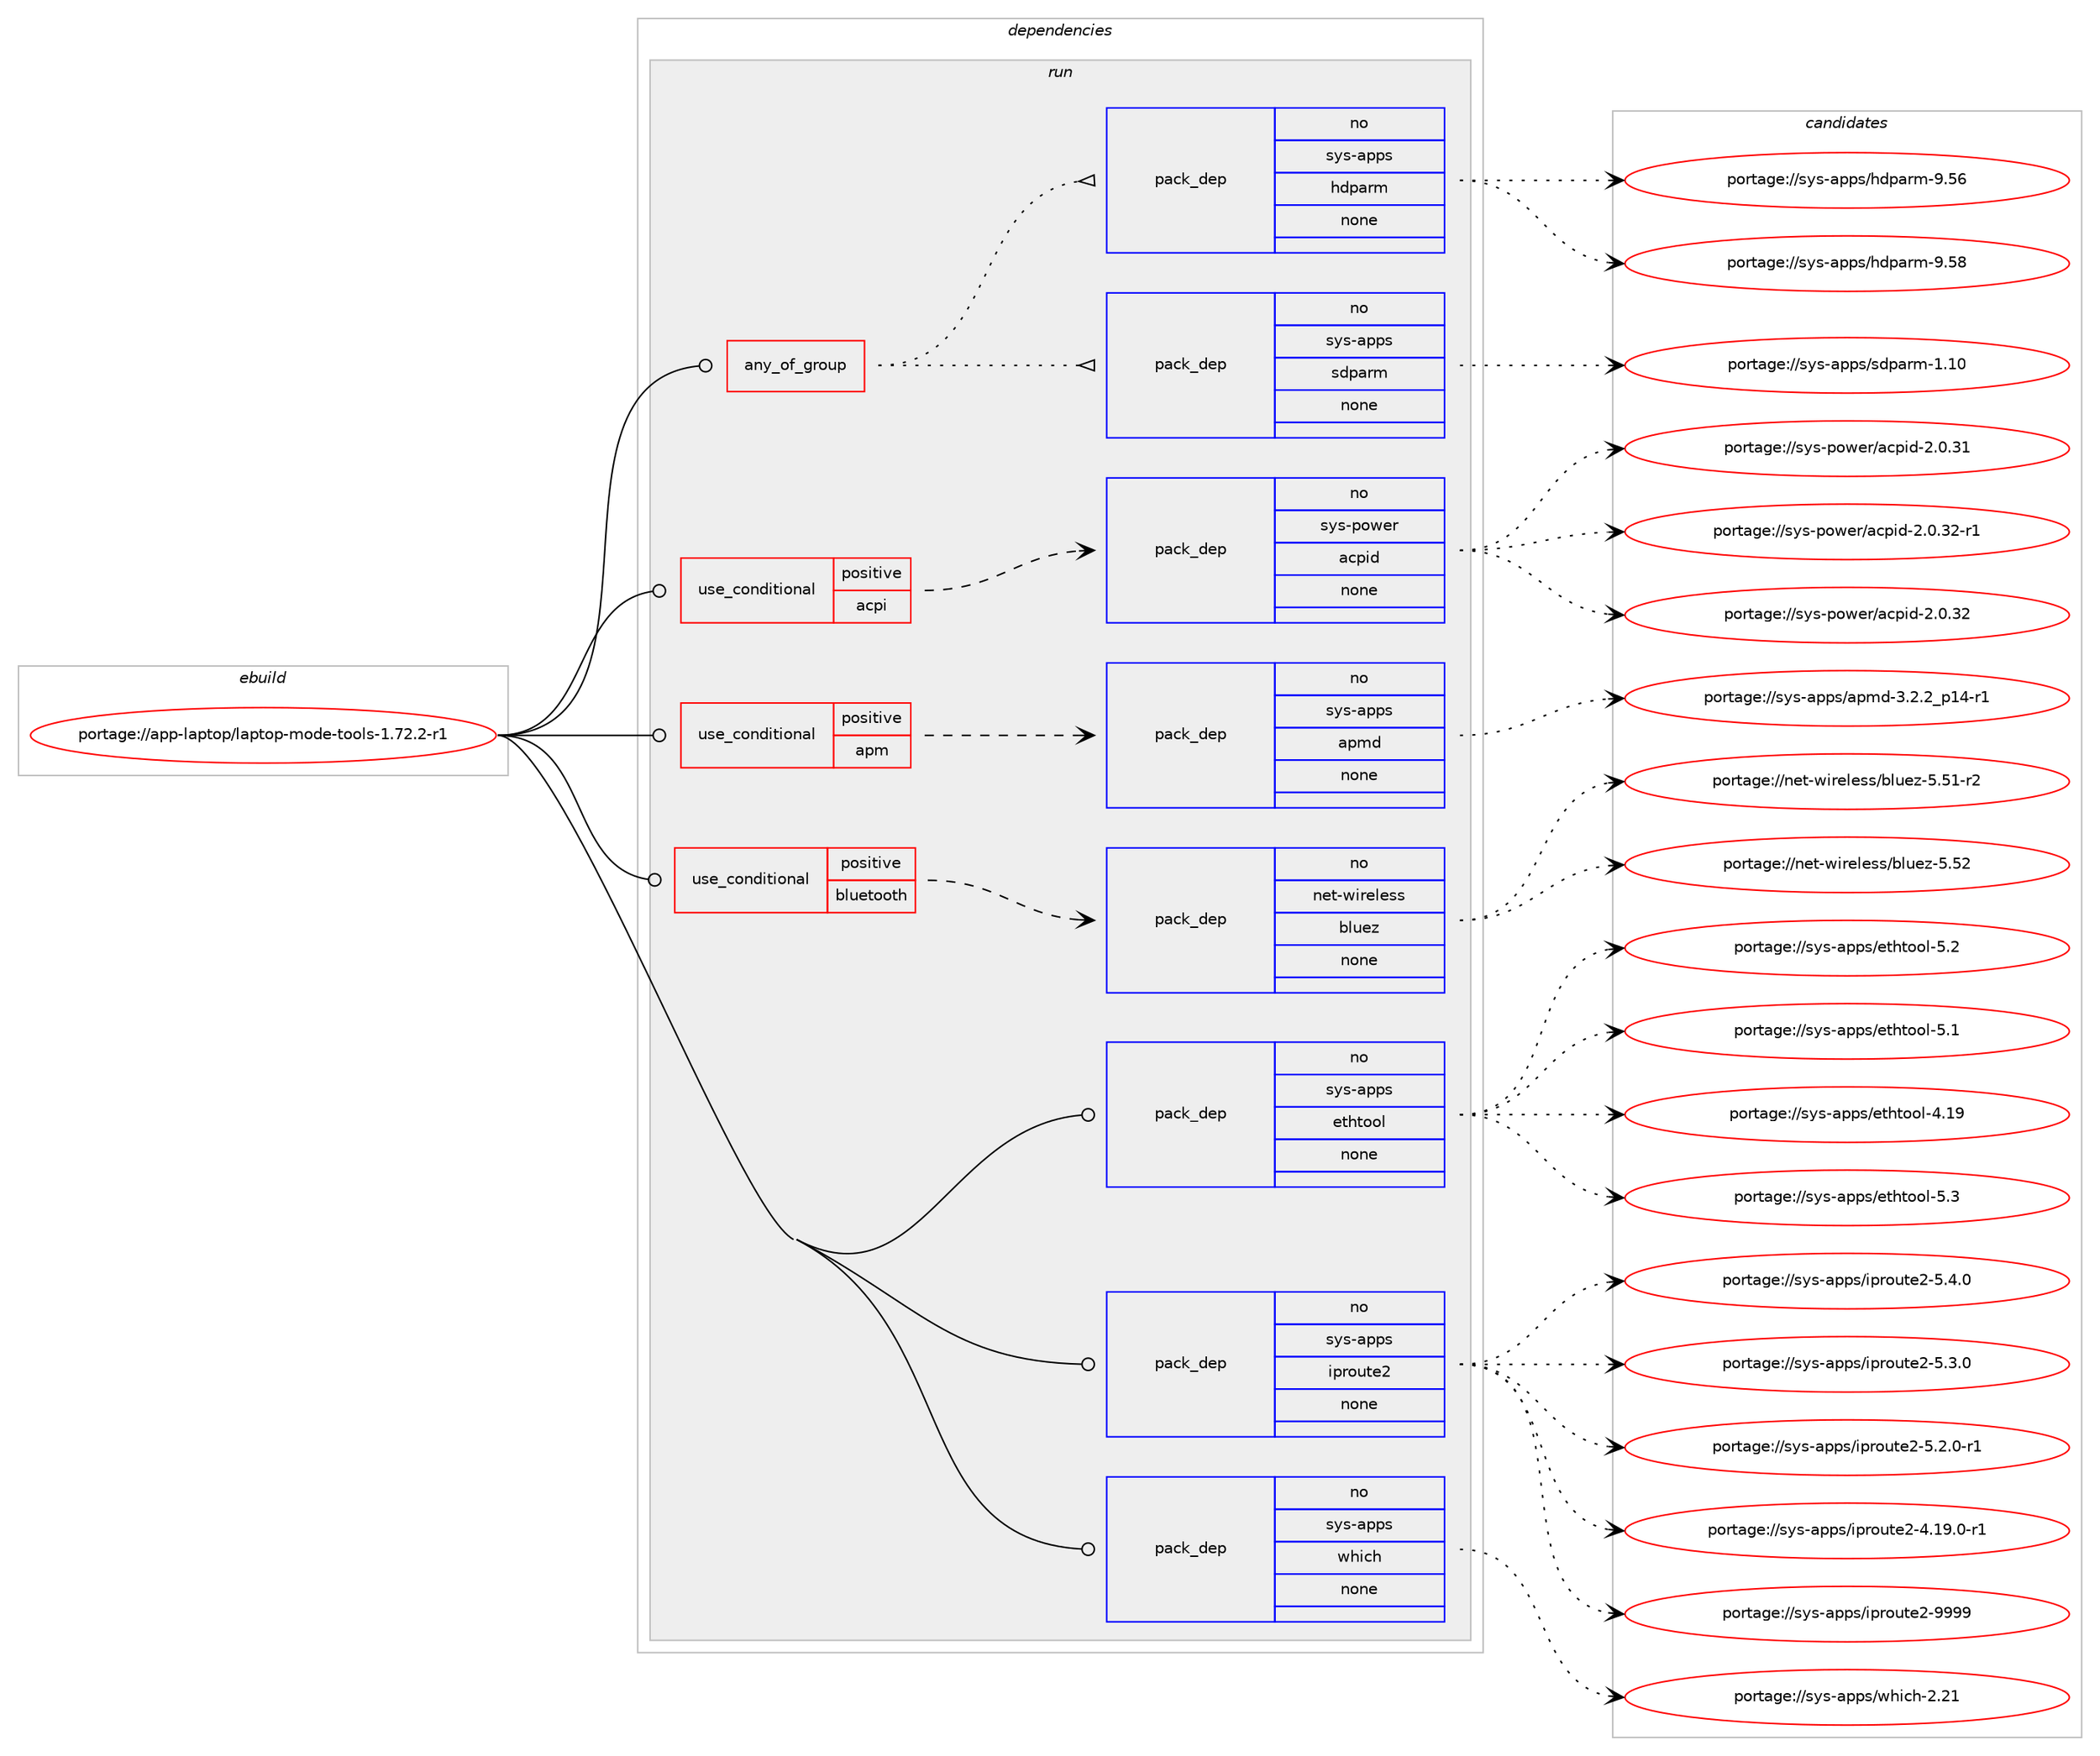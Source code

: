 digraph prolog {

# *************
# Graph options
# *************

newrank=true;
concentrate=true;
compound=true;
graph [rankdir=LR,fontname=Helvetica,fontsize=10,ranksep=1.5];#, ranksep=2.5, nodesep=0.2];
edge  [arrowhead=vee];
node  [fontname=Helvetica,fontsize=10];

# **********
# The ebuild
# **********

subgraph cluster_leftcol {
color=gray;
label=<<i>ebuild</i>>;
id [label="portage://app-laptop/laptop-mode-tools-1.72.2-r1", color=red, width=4, href="../app-laptop/laptop-mode-tools-1.72.2-r1.svg"];
}

# ****************
# The dependencies
# ****************

subgraph cluster_midcol {
color=gray;
label=<<i>dependencies</i>>;
subgraph cluster_compile {
fillcolor="#eeeeee";
style=filled;
label=<<i>compile</i>>;
}
subgraph cluster_compileandrun {
fillcolor="#eeeeee";
style=filled;
label=<<i>compile and run</i>>;
}
subgraph cluster_run {
fillcolor="#eeeeee";
style=filled;
label=<<i>run</i>>;
subgraph any7954 {
dependency616263 [label=<<TABLE BORDER="0" CELLBORDER="1" CELLSPACING="0" CELLPADDING="4"><TR><TD CELLPADDING="10">any_of_group</TD></TR></TABLE>>, shape=none, color=red];subgraph pack463629 {
dependency616264 [label=<<TABLE BORDER="0" CELLBORDER="1" CELLSPACING="0" CELLPADDING="4" WIDTH="220"><TR><TD ROWSPAN="6" CELLPADDING="30">pack_dep</TD></TR><TR><TD WIDTH="110">no</TD></TR><TR><TD>sys-apps</TD></TR><TR><TD>sdparm</TD></TR><TR><TD>none</TD></TR><TR><TD></TD></TR></TABLE>>, shape=none, color=blue];
}
dependency616263:e -> dependency616264:w [weight=20,style="dotted",arrowhead="oinv"];
subgraph pack463630 {
dependency616265 [label=<<TABLE BORDER="0" CELLBORDER="1" CELLSPACING="0" CELLPADDING="4" WIDTH="220"><TR><TD ROWSPAN="6" CELLPADDING="30">pack_dep</TD></TR><TR><TD WIDTH="110">no</TD></TR><TR><TD>sys-apps</TD></TR><TR><TD>hdparm</TD></TR><TR><TD>none</TD></TR><TR><TD></TD></TR></TABLE>>, shape=none, color=blue];
}
dependency616263:e -> dependency616265:w [weight=20,style="dotted",arrowhead="oinv"];
}
id:e -> dependency616263:w [weight=20,style="solid",arrowhead="odot"];
subgraph cond144400 {
dependency616266 [label=<<TABLE BORDER="0" CELLBORDER="1" CELLSPACING="0" CELLPADDING="4"><TR><TD ROWSPAN="3" CELLPADDING="10">use_conditional</TD></TR><TR><TD>positive</TD></TR><TR><TD>acpi</TD></TR></TABLE>>, shape=none, color=red];
subgraph pack463631 {
dependency616267 [label=<<TABLE BORDER="0" CELLBORDER="1" CELLSPACING="0" CELLPADDING="4" WIDTH="220"><TR><TD ROWSPAN="6" CELLPADDING="30">pack_dep</TD></TR><TR><TD WIDTH="110">no</TD></TR><TR><TD>sys-power</TD></TR><TR><TD>acpid</TD></TR><TR><TD>none</TD></TR><TR><TD></TD></TR></TABLE>>, shape=none, color=blue];
}
dependency616266:e -> dependency616267:w [weight=20,style="dashed",arrowhead="vee"];
}
id:e -> dependency616266:w [weight=20,style="solid",arrowhead="odot"];
subgraph cond144401 {
dependency616268 [label=<<TABLE BORDER="0" CELLBORDER="1" CELLSPACING="0" CELLPADDING="4"><TR><TD ROWSPAN="3" CELLPADDING="10">use_conditional</TD></TR><TR><TD>positive</TD></TR><TR><TD>apm</TD></TR></TABLE>>, shape=none, color=red];
subgraph pack463632 {
dependency616269 [label=<<TABLE BORDER="0" CELLBORDER="1" CELLSPACING="0" CELLPADDING="4" WIDTH="220"><TR><TD ROWSPAN="6" CELLPADDING="30">pack_dep</TD></TR><TR><TD WIDTH="110">no</TD></TR><TR><TD>sys-apps</TD></TR><TR><TD>apmd</TD></TR><TR><TD>none</TD></TR><TR><TD></TD></TR></TABLE>>, shape=none, color=blue];
}
dependency616268:e -> dependency616269:w [weight=20,style="dashed",arrowhead="vee"];
}
id:e -> dependency616268:w [weight=20,style="solid",arrowhead="odot"];
subgraph cond144402 {
dependency616270 [label=<<TABLE BORDER="0" CELLBORDER="1" CELLSPACING="0" CELLPADDING="4"><TR><TD ROWSPAN="3" CELLPADDING="10">use_conditional</TD></TR><TR><TD>positive</TD></TR><TR><TD>bluetooth</TD></TR></TABLE>>, shape=none, color=red];
subgraph pack463633 {
dependency616271 [label=<<TABLE BORDER="0" CELLBORDER="1" CELLSPACING="0" CELLPADDING="4" WIDTH="220"><TR><TD ROWSPAN="6" CELLPADDING="30">pack_dep</TD></TR><TR><TD WIDTH="110">no</TD></TR><TR><TD>net-wireless</TD></TR><TR><TD>bluez</TD></TR><TR><TD>none</TD></TR><TR><TD></TD></TR></TABLE>>, shape=none, color=blue];
}
dependency616270:e -> dependency616271:w [weight=20,style="dashed",arrowhead="vee"];
}
id:e -> dependency616270:w [weight=20,style="solid",arrowhead="odot"];
subgraph pack463634 {
dependency616272 [label=<<TABLE BORDER="0" CELLBORDER="1" CELLSPACING="0" CELLPADDING="4" WIDTH="220"><TR><TD ROWSPAN="6" CELLPADDING="30">pack_dep</TD></TR><TR><TD WIDTH="110">no</TD></TR><TR><TD>sys-apps</TD></TR><TR><TD>ethtool</TD></TR><TR><TD>none</TD></TR><TR><TD></TD></TR></TABLE>>, shape=none, color=blue];
}
id:e -> dependency616272:w [weight=20,style="solid",arrowhead="odot"];
subgraph pack463635 {
dependency616273 [label=<<TABLE BORDER="0" CELLBORDER="1" CELLSPACING="0" CELLPADDING="4" WIDTH="220"><TR><TD ROWSPAN="6" CELLPADDING="30">pack_dep</TD></TR><TR><TD WIDTH="110">no</TD></TR><TR><TD>sys-apps</TD></TR><TR><TD>iproute2</TD></TR><TR><TD>none</TD></TR><TR><TD></TD></TR></TABLE>>, shape=none, color=blue];
}
id:e -> dependency616273:w [weight=20,style="solid",arrowhead="odot"];
subgraph pack463636 {
dependency616274 [label=<<TABLE BORDER="0" CELLBORDER="1" CELLSPACING="0" CELLPADDING="4" WIDTH="220"><TR><TD ROWSPAN="6" CELLPADDING="30">pack_dep</TD></TR><TR><TD WIDTH="110">no</TD></TR><TR><TD>sys-apps</TD></TR><TR><TD>which</TD></TR><TR><TD>none</TD></TR><TR><TD></TD></TR></TABLE>>, shape=none, color=blue];
}
id:e -> dependency616274:w [weight=20,style="solid",arrowhead="odot"];
}
}

# **************
# The candidates
# **************

subgraph cluster_choices {
rank=same;
color=gray;
label=<<i>candidates</i>>;

subgraph choice463629 {
color=black;
nodesep=1;
choice115121115459711211211547115100112971141094549464948 [label="portage://sys-apps/sdparm-1.10", color=red, width=4,href="../sys-apps/sdparm-1.10.svg"];
dependency616264:e -> choice115121115459711211211547115100112971141094549464948:w [style=dotted,weight="100"];
}
subgraph choice463630 {
color=black;
nodesep=1;
choice115121115459711211211547104100112971141094557465356 [label="portage://sys-apps/hdparm-9.58", color=red, width=4,href="../sys-apps/hdparm-9.58.svg"];
choice115121115459711211211547104100112971141094557465354 [label="portage://sys-apps/hdparm-9.56", color=red, width=4,href="../sys-apps/hdparm-9.56.svg"];
dependency616265:e -> choice115121115459711211211547104100112971141094557465356:w [style=dotted,weight="100"];
dependency616265:e -> choice115121115459711211211547104100112971141094557465354:w [style=dotted,weight="100"];
}
subgraph choice463631 {
color=black;
nodesep=1;
choice11512111545112111119101114479799112105100455046484651504511449 [label="portage://sys-power/acpid-2.0.32-r1", color=red, width=4,href="../sys-power/acpid-2.0.32-r1.svg"];
choice1151211154511211111910111447979911210510045504648465150 [label="portage://sys-power/acpid-2.0.32", color=red, width=4,href="../sys-power/acpid-2.0.32.svg"];
choice1151211154511211111910111447979911210510045504648465149 [label="portage://sys-power/acpid-2.0.31", color=red, width=4,href="../sys-power/acpid-2.0.31.svg"];
dependency616267:e -> choice11512111545112111119101114479799112105100455046484651504511449:w [style=dotted,weight="100"];
dependency616267:e -> choice1151211154511211111910111447979911210510045504648465150:w [style=dotted,weight="100"];
dependency616267:e -> choice1151211154511211111910111447979911210510045504648465149:w [style=dotted,weight="100"];
}
subgraph choice463632 {
color=black;
nodesep=1;
choice115121115459711211211547971121091004551465046509511249524511449 [label="portage://sys-apps/apmd-3.2.2_p14-r1", color=red, width=4,href="../sys-apps/apmd-3.2.2_p14-r1.svg"];
dependency616269:e -> choice115121115459711211211547971121091004551465046509511249524511449:w [style=dotted,weight="100"];
}
subgraph choice463633 {
color=black;
nodesep=1;
choice1101011164511910511410110810111511547981081171011224553465350 [label="portage://net-wireless/bluez-5.52", color=red, width=4,href="../net-wireless/bluez-5.52.svg"];
choice11010111645119105114101108101115115479810811710112245534653494511450 [label="portage://net-wireless/bluez-5.51-r2", color=red, width=4,href="../net-wireless/bluez-5.51-r2.svg"];
dependency616271:e -> choice1101011164511910511410110810111511547981081171011224553465350:w [style=dotted,weight="100"];
dependency616271:e -> choice11010111645119105114101108101115115479810811710112245534653494511450:w [style=dotted,weight="100"];
}
subgraph choice463634 {
color=black;
nodesep=1;
choice11512111545971121121154710111610411611111110845534651 [label="portage://sys-apps/ethtool-5.3", color=red, width=4,href="../sys-apps/ethtool-5.3.svg"];
choice11512111545971121121154710111610411611111110845534650 [label="portage://sys-apps/ethtool-5.2", color=red, width=4,href="../sys-apps/ethtool-5.2.svg"];
choice11512111545971121121154710111610411611111110845534649 [label="portage://sys-apps/ethtool-5.1", color=red, width=4,href="../sys-apps/ethtool-5.1.svg"];
choice1151211154597112112115471011161041161111111084552464957 [label="portage://sys-apps/ethtool-4.19", color=red, width=4,href="../sys-apps/ethtool-4.19.svg"];
dependency616272:e -> choice11512111545971121121154710111610411611111110845534651:w [style=dotted,weight="100"];
dependency616272:e -> choice11512111545971121121154710111610411611111110845534650:w [style=dotted,weight="100"];
dependency616272:e -> choice11512111545971121121154710111610411611111110845534649:w [style=dotted,weight="100"];
dependency616272:e -> choice1151211154597112112115471011161041161111111084552464957:w [style=dotted,weight="100"];
}
subgraph choice463635 {
color=black;
nodesep=1;
choice115121115459711211211547105112114111117116101504557575757 [label="portage://sys-apps/iproute2-9999", color=red, width=4,href="../sys-apps/iproute2-9999.svg"];
choice11512111545971121121154710511211411111711610150455346524648 [label="portage://sys-apps/iproute2-5.4.0", color=red, width=4,href="../sys-apps/iproute2-5.4.0.svg"];
choice11512111545971121121154710511211411111711610150455346514648 [label="portage://sys-apps/iproute2-5.3.0", color=red, width=4,href="../sys-apps/iproute2-5.3.0.svg"];
choice115121115459711211211547105112114111117116101504553465046484511449 [label="portage://sys-apps/iproute2-5.2.0-r1", color=red, width=4,href="../sys-apps/iproute2-5.2.0-r1.svg"];
choice11512111545971121121154710511211411111711610150455246495746484511449 [label="portage://sys-apps/iproute2-4.19.0-r1", color=red, width=4,href="../sys-apps/iproute2-4.19.0-r1.svg"];
dependency616273:e -> choice115121115459711211211547105112114111117116101504557575757:w [style=dotted,weight="100"];
dependency616273:e -> choice11512111545971121121154710511211411111711610150455346524648:w [style=dotted,weight="100"];
dependency616273:e -> choice11512111545971121121154710511211411111711610150455346514648:w [style=dotted,weight="100"];
dependency616273:e -> choice115121115459711211211547105112114111117116101504553465046484511449:w [style=dotted,weight="100"];
dependency616273:e -> choice11512111545971121121154710511211411111711610150455246495746484511449:w [style=dotted,weight="100"];
}
subgraph choice463636 {
color=black;
nodesep=1;
choice115121115459711211211547119104105991044550465049 [label="portage://sys-apps/which-2.21", color=red, width=4,href="../sys-apps/which-2.21.svg"];
dependency616274:e -> choice115121115459711211211547119104105991044550465049:w [style=dotted,weight="100"];
}
}

}
